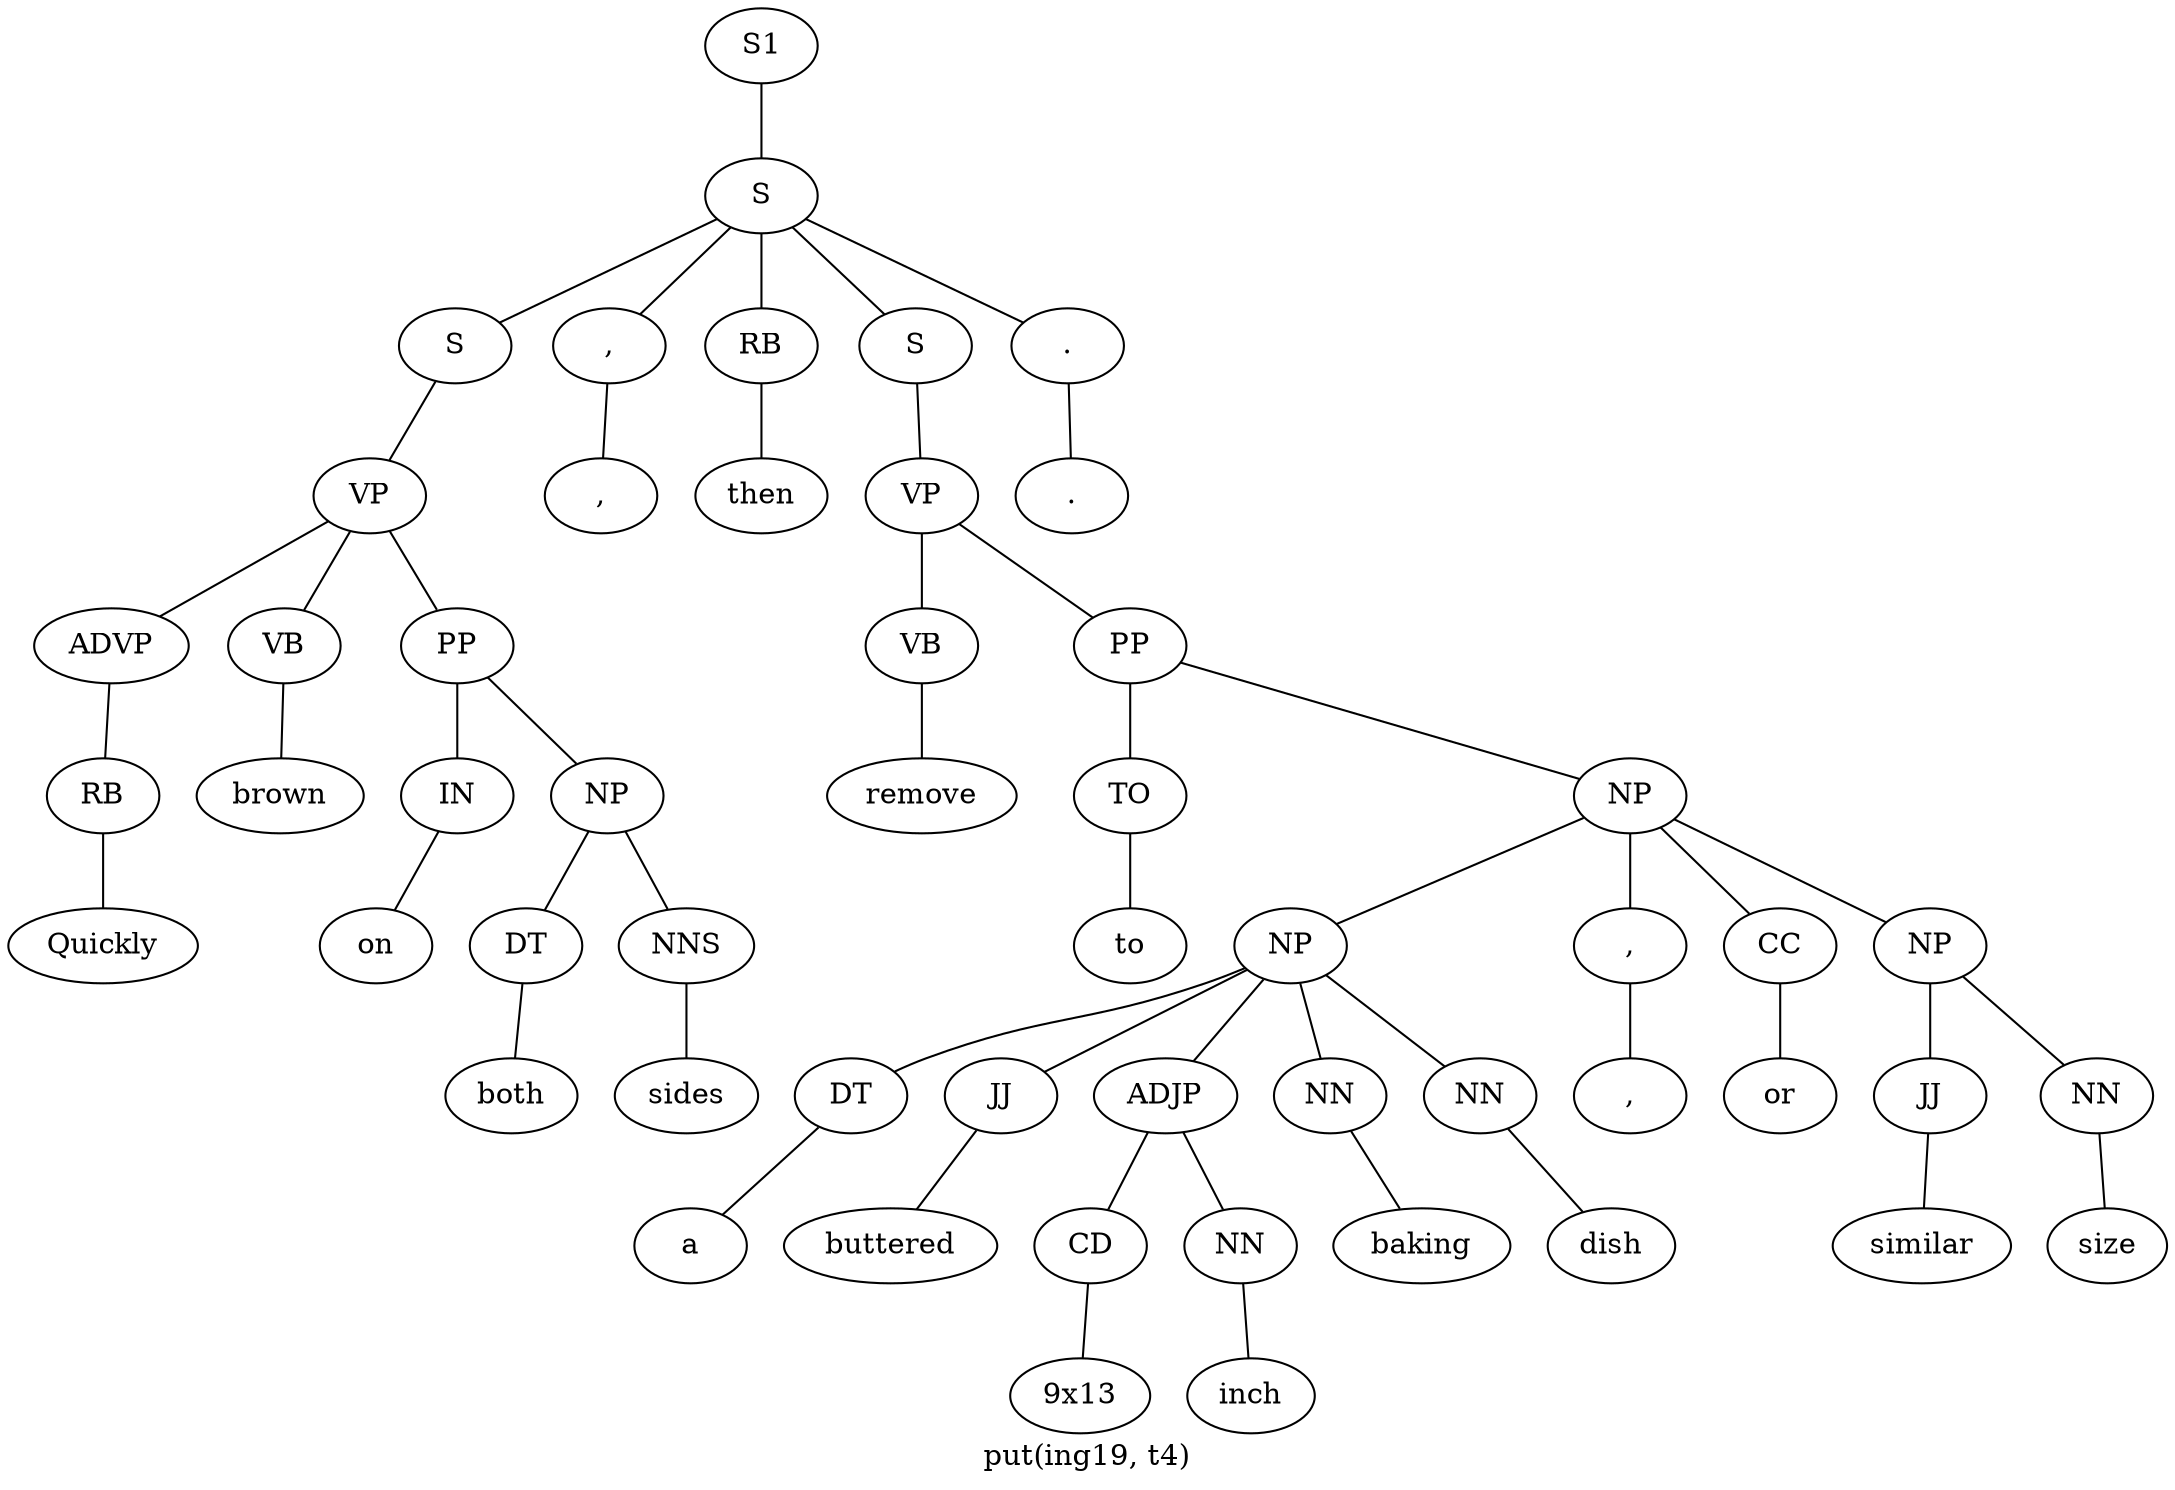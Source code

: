graph SyntaxGraph {
	label = "put(ing19, t4)";
	Node0 [label="S1"];
	Node1 [label="S"];
	Node2 [label="S"];
	Node3 [label="VP"];
	Node4 [label="ADVP"];
	Node5 [label="RB"];
	Node6 [label="Quickly"];
	Node7 [label="VB"];
	Node8 [label="brown"];
	Node9 [label="PP"];
	Node10 [label="IN"];
	Node11 [label="on"];
	Node12 [label="NP"];
	Node13 [label="DT"];
	Node14 [label="both"];
	Node15 [label="NNS"];
	Node16 [label="sides"];
	Node17 [label=","];
	Node18 [label=","];
	Node19 [label="RB"];
	Node20 [label="then"];
	Node21 [label="S"];
	Node22 [label="VP"];
	Node23 [label="VB"];
	Node24 [label="remove"];
	Node25 [label="PP"];
	Node26 [label="TO"];
	Node27 [label="to"];
	Node28 [label="NP"];
	Node29 [label="NP"];
	Node30 [label="DT"];
	Node31 [label="a"];
	Node32 [label="JJ"];
	Node33 [label="buttered"];
	Node34 [label="ADJP"];
	Node35 [label="CD"];
	Node36 [label="9x13"];
	Node37 [label="NN"];
	Node38 [label="inch"];
	Node39 [label="NN"];
	Node40 [label="baking"];
	Node41 [label="NN"];
	Node42 [label="dish"];
	Node43 [label=","];
	Node44 [label=","];
	Node45 [label="CC"];
	Node46 [label="or"];
	Node47 [label="NP"];
	Node48 [label="JJ"];
	Node49 [label="similar"];
	Node50 [label="NN"];
	Node51 [label="size"];
	Node52 [label="."];
	Node53 [label="."];

	Node0 -- Node1;
	Node1 -- Node2;
	Node1 -- Node17;
	Node1 -- Node19;
	Node1 -- Node21;
	Node1 -- Node52;
	Node2 -- Node3;
	Node3 -- Node4;
	Node3 -- Node7;
	Node3 -- Node9;
	Node4 -- Node5;
	Node5 -- Node6;
	Node7 -- Node8;
	Node9 -- Node10;
	Node9 -- Node12;
	Node10 -- Node11;
	Node12 -- Node13;
	Node12 -- Node15;
	Node13 -- Node14;
	Node15 -- Node16;
	Node17 -- Node18;
	Node19 -- Node20;
	Node21 -- Node22;
	Node22 -- Node23;
	Node22 -- Node25;
	Node23 -- Node24;
	Node25 -- Node26;
	Node25 -- Node28;
	Node26 -- Node27;
	Node28 -- Node29;
	Node28 -- Node43;
	Node28 -- Node45;
	Node28 -- Node47;
	Node29 -- Node30;
	Node29 -- Node32;
	Node29 -- Node34;
	Node29 -- Node39;
	Node29 -- Node41;
	Node30 -- Node31;
	Node32 -- Node33;
	Node34 -- Node35;
	Node34 -- Node37;
	Node35 -- Node36;
	Node37 -- Node38;
	Node39 -- Node40;
	Node41 -- Node42;
	Node43 -- Node44;
	Node45 -- Node46;
	Node47 -- Node48;
	Node47 -- Node50;
	Node48 -- Node49;
	Node50 -- Node51;
	Node52 -- Node53;
}